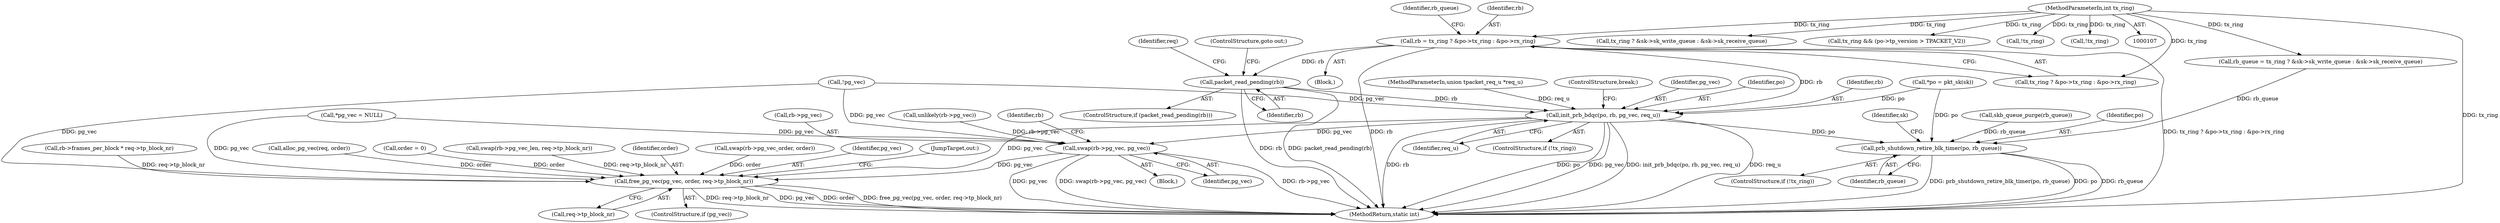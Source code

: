 digraph "0_linux_84ac7260236a49c79eede91617700174c2c19b0c@API" {
"1000197" [label="(Call,packet_read_pending(rb))"];
"1000157" [label="(Call,rb = tx_ring ? &po->tx_ring : &po->rx_ring)"];
"1000111" [label="(MethodParameterIn,int tx_ring)"];
"1000371" [label="(Call,init_prb_bdqc(po, rb, pg_vec, req_u))"];
"1000453" [label="(Call,swap(rb->pg_vec, pg_vec))"];
"1000578" [label="(Call,free_pg_vec(pg_vec, order, req->tp_block_nr))"];
"1000571" [label="(Call,prb_shutdown_retire_blk_timer(po, rb_queue))"];
"1000572" [label="(Identifier,po)"];
"1000444" [label="(Block,)"];
"1000197" [label="(Call,packet_read_pending(rb))"];
"1000198" [label="(Identifier,rb)"];
"1000196" [label="(ControlStructure,if (packet_read_pending(rb)))"];
"1000374" [label="(Identifier,pg_vec)"];
"1000576" [label="(ControlStructure,if (pg_vec))"];
"1000584" [label="(JumpTarget,out:)"];
"1000371" [label="(Call,init_prb_bdqc(po, rb, pg_vec, req_u))"];
"1000331" [label="(Call,rb->frames_per_block * req->tp_block_nr)"];
"1000372" [label="(Identifier,po)"];
"1000373" [label="(Identifier,rb)"];
"1000157" [label="(Call,rb = tx_ring ? &po->tx_ring : &po->rx_ring)"];
"1000111" [label="(MethodParameterIn,int tx_ring)"];
"1000109" [label="(MethodParameterIn,union tpacket_req_u *req_u)"];
"1000171" [label="(Call,tx_ring ? &sk->sk_write_queue : &sk->sk_receive_queue)"];
"1000210" [label="(Call,unlikely(rb->pg_vec))"];
"1000453" [label="(Call,swap(rb->pg_vec, pg_vec))"];
"1000359" [label="(Call,!pg_vec)"];
"1000118" [label="(Call,*po = pkt_sk(sk))"];
"1000457" [label="(Identifier,pg_vec)"];
"1000169" [label="(Call,rb_queue = tx_ring ? &sk->sk_write_queue : &sk->sk_receive_queue)"];
"1000354" [label="(Call,alloc_pg_vec(req, order))"];
"1000575" [label="(Identifier,sk)"];
"1000460" [label="(Identifier,rb)"];
"1000146" [label="(Call,tx_ring && (po->tp_version > TPACKET_V2))"];
"1000376" [label="(ControlStructure,break;)"];
"1000375" [label="(Identifier,req_u)"];
"1000124" [label="(Call,order = 0)"];
"1000159" [label="(Call,tx_ring ? &po->tx_ring : &po->rx_ring)"];
"1000489" [label="(Call,swap(rb->pg_vec_len, req->tp_block_nr))"];
"1000573" [label="(Identifier,rb_queue)"];
"1000112" [label="(Block,)"];
"1000580" [label="(Identifier,order)"];
"1000202" [label="(Identifier,req)"];
"1000587" [label="(MethodReturn,static int)"];
"1000454" [label="(Call,rb->pg_vec)"];
"1000578" [label="(Call,free_pg_vec(pg_vec, order, req->tp_block_nr))"];
"1000368" [label="(ControlStructure,if (!tx_ring))"];
"1000571" [label="(Call,prb_shutdown_retire_blk_timer(po, rb_queue))"];
"1000170" [label="(Identifier,rb_queue)"];
"1000114" [label="(Call,*pg_vec = NULL)"];
"1000484" [label="(Call,swap(rb->pg_vec_order, order))"];
"1000158" [label="(Identifier,rb)"];
"1000199" [label="(ControlStructure,goto out;)"];
"1000581" [label="(Call,req->tp_block_nr)"];
"1000579" [label="(Identifier,pg_vec)"];
"1000568" [label="(ControlStructure,if (!tx_ring))"];
"1000519" [label="(Call,skb_queue_purge(rb_queue))"];
"1000569" [label="(Call,!tx_ring)"];
"1000369" [label="(Call,!tx_ring)"];
"1000197" -> "1000196"  [label="AST: "];
"1000197" -> "1000198"  [label="CFG: "];
"1000198" -> "1000197"  [label="AST: "];
"1000199" -> "1000197"  [label="CFG: "];
"1000202" -> "1000197"  [label="CFG: "];
"1000197" -> "1000587"  [label="DDG: packet_read_pending(rb)"];
"1000197" -> "1000587"  [label="DDG: rb"];
"1000157" -> "1000197"  [label="DDG: rb"];
"1000197" -> "1000371"  [label="DDG: rb"];
"1000157" -> "1000112"  [label="AST: "];
"1000157" -> "1000159"  [label="CFG: "];
"1000158" -> "1000157"  [label="AST: "];
"1000159" -> "1000157"  [label="AST: "];
"1000170" -> "1000157"  [label="CFG: "];
"1000157" -> "1000587"  [label="DDG: tx_ring ? &po->tx_ring : &po->rx_ring"];
"1000157" -> "1000587"  [label="DDG: rb"];
"1000111" -> "1000157"  [label="DDG: tx_ring"];
"1000157" -> "1000371"  [label="DDG: rb"];
"1000111" -> "1000107"  [label="AST: "];
"1000111" -> "1000587"  [label="DDG: tx_ring"];
"1000111" -> "1000146"  [label="DDG: tx_ring"];
"1000111" -> "1000159"  [label="DDG: tx_ring"];
"1000111" -> "1000169"  [label="DDG: tx_ring"];
"1000111" -> "1000171"  [label="DDG: tx_ring"];
"1000111" -> "1000369"  [label="DDG: tx_ring"];
"1000111" -> "1000569"  [label="DDG: tx_ring"];
"1000371" -> "1000368"  [label="AST: "];
"1000371" -> "1000375"  [label="CFG: "];
"1000372" -> "1000371"  [label="AST: "];
"1000373" -> "1000371"  [label="AST: "];
"1000374" -> "1000371"  [label="AST: "];
"1000375" -> "1000371"  [label="AST: "];
"1000376" -> "1000371"  [label="CFG: "];
"1000371" -> "1000587"  [label="DDG: req_u"];
"1000371" -> "1000587"  [label="DDG: rb"];
"1000371" -> "1000587"  [label="DDG: po"];
"1000371" -> "1000587"  [label="DDG: pg_vec"];
"1000371" -> "1000587"  [label="DDG: init_prb_bdqc(po, rb, pg_vec, req_u)"];
"1000118" -> "1000371"  [label="DDG: po"];
"1000359" -> "1000371"  [label="DDG: pg_vec"];
"1000109" -> "1000371"  [label="DDG: req_u"];
"1000371" -> "1000453"  [label="DDG: pg_vec"];
"1000371" -> "1000571"  [label="DDG: po"];
"1000371" -> "1000578"  [label="DDG: pg_vec"];
"1000453" -> "1000444"  [label="AST: "];
"1000453" -> "1000457"  [label="CFG: "];
"1000454" -> "1000453"  [label="AST: "];
"1000457" -> "1000453"  [label="AST: "];
"1000460" -> "1000453"  [label="CFG: "];
"1000453" -> "1000587"  [label="DDG: pg_vec"];
"1000453" -> "1000587"  [label="DDG: swap(rb->pg_vec, pg_vec)"];
"1000453" -> "1000587"  [label="DDG: rb->pg_vec"];
"1000210" -> "1000453"  [label="DDG: rb->pg_vec"];
"1000114" -> "1000453"  [label="DDG: pg_vec"];
"1000359" -> "1000453"  [label="DDG: pg_vec"];
"1000453" -> "1000578"  [label="DDG: pg_vec"];
"1000578" -> "1000576"  [label="AST: "];
"1000578" -> "1000581"  [label="CFG: "];
"1000579" -> "1000578"  [label="AST: "];
"1000580" -> "1000578"  [label="AST: "];
"1000581" -> "1000578"  [label="AST: "];
"1000584" -> "1000578"  [label="CFG: "];
"1000578" -> "1000587"  [label="DDG: pg_vec"];
"1000578" -> "1000587"  [label="DDG: order"];
"1000578" -> "1000587"  [label="DDG: free_pg_vec(pg_vec, order, req->tp_block_nr)"];
"1000578" -> "1000587"  [label="DDG: req->tp_block_nr"];
"1000114" -> "1000578"  [label="DDG: pg_vec"];
"1000359" -> "1000578"  [label="DDG: pg_vec"];
"1000354" -> "1000578"  [label="DDG: order"];
"1000124" -> "1000578"  [label="DDG: order"];
"1000484" -> "1000578"  [label="DDG: order"];
"1000489" -> "1000578"  [label="DDG: req->tp_block_nr"];
"1000331" -> "1000578"  [label="DDG: req->tp_block_nr"];
"1000571" -> "1000568"  [label="AST: "];
"1000571" -> "1000573"  [label="CFG: "];
"1000572" -> "1000571"  [label="AST: "];
"1000573" -> "1000571"  [label="AST: "];
"1000575" -> "1000571"  [label="CFG: "];
"1000571" -> "1000587"  [label="DDG: prb_shutdown_retire_blk_timer(po, rb_queue)"];
"1000571" -> "1000587"  [label="DDG: po"];
"1000571" -> "1000587"  [label="DDG: rb_queue"];
"1000118" -> "1000571"  [label="DDG: po"];
"1000519" -> "1000571"  [label="DDG: rb_queue"];
"1000169" -> "1000571"  [label="DDG: rb_queue"];
}
